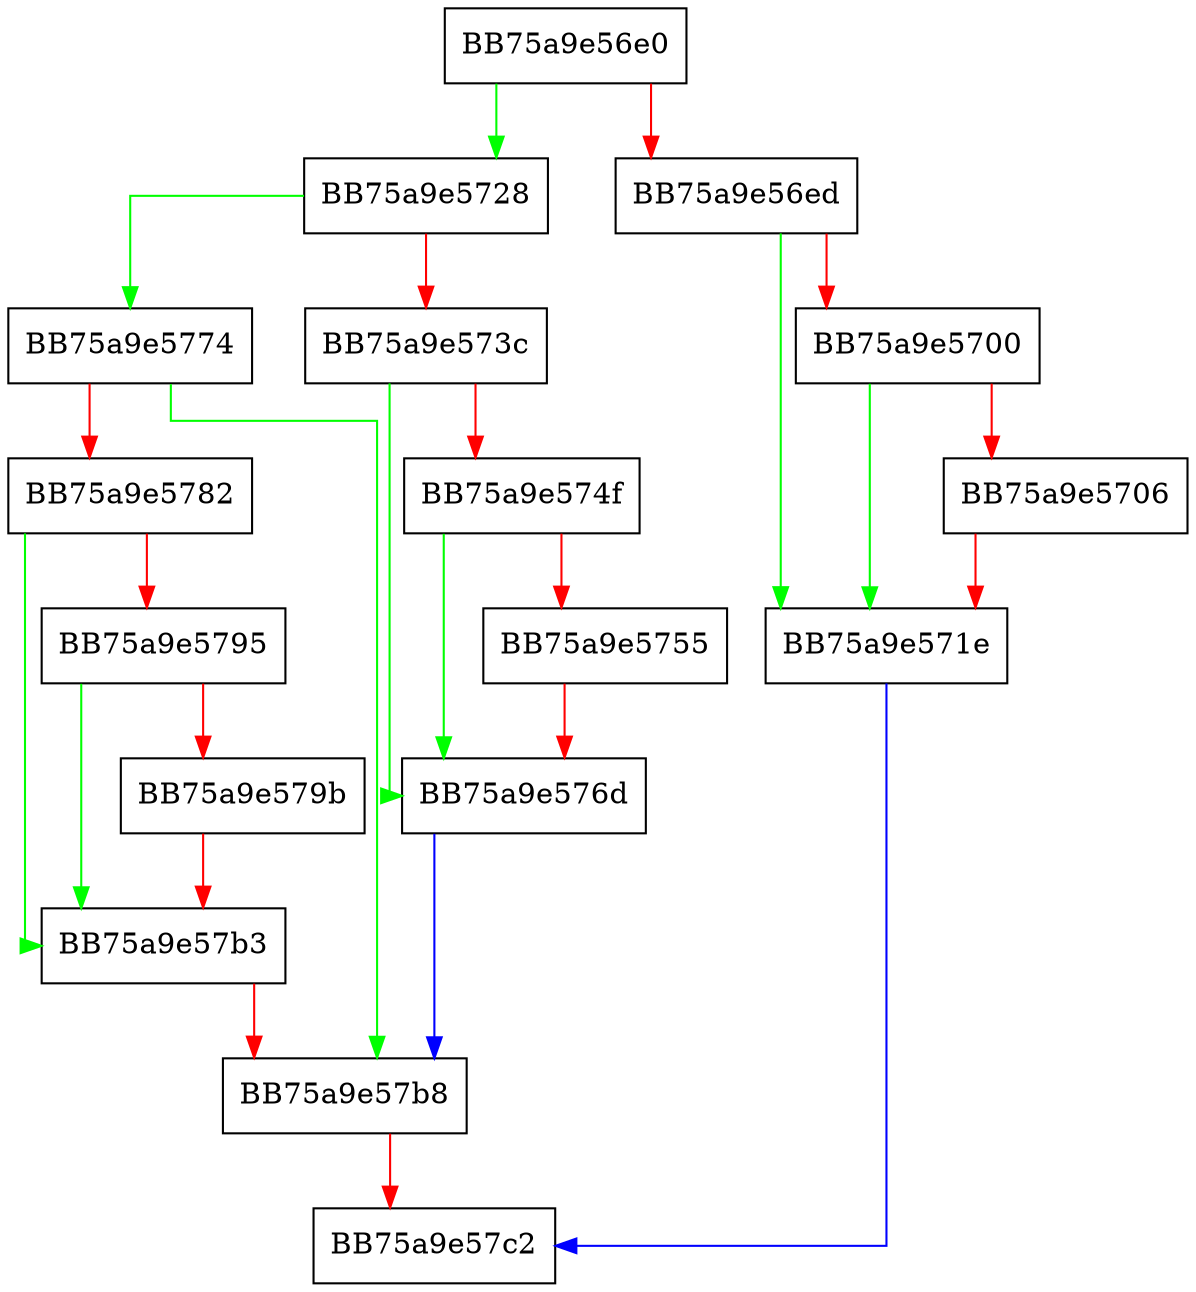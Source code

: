 digraph ksl_module_init {
  node [shape="box"];
  graph [splines=ortho];
  BB75a9e56e0 -> BB75a9e5728 [color="green"];
  BB75a9e56e0 -> BB75a9e56ed [color="red"];
  BB75a9e56ed -> BB75a9e571e [color="green"];
  BB75a9e56ed -> BB75a9e5700 [color="red"];
  BB75a9e5700 -> BB75a9e571e [color="green"];
  BB75a9e5700 -> BB75a9e5706 [color="red"];
  BB75a9e5706 -> BB75a9e571e [color="red"];
  BB75a9e571e -> BB75a9e57c2 [color="blue"];
  BB75a9e5728 -> BB75a9e5774 [color="green"];
  BB75a9e5728 -> BB75a9e573c [color="red"];
  BB75a9e573c -> BB75a9e576d [color="green"];
  BB75a9e573c -> BB75a9e574f [color="red"];
  BB75a9e574f -> BB75a9e576d [color="green"];
  BB75a9e574f -> BB75a9e5755 [color="red"];
  BB75a9e5755 -> BB75a9e576d [color="red"];
  BB75a9e576d -> BB75a9e57b8 [color="blue"];
  BB75a9e5774 -> BB75a9e57b8 [color="green"];
  BB75a9e5774 -> BB75a9e5782 [color="red"];
  BB75a9e5782 -> BB75a9e57b3 [color="green"];
  BB75a9e5782 -> BB75a9e5795 [color="red"];
  BB75a9e5795 -> BB75a9e57b3 [color="green"];
  BB75a9e5795 -> BB75a9e579b [color="red"];
  BB75a9e579b -> BB75a9e57b3 [color="red"];
  BB75a9e57b3 -> BB75a9e57b8 [color="red"];
  BB75a9e57b8 -> BB75a9e57c2 [color="red"];
}
